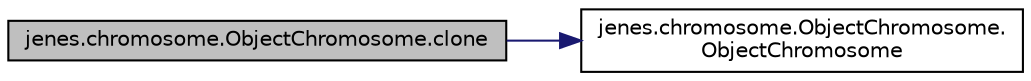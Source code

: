 digraph "jenes.chromosome.ObjectChromosome.clone"
{
  edge [fontname="Helvetica",fontsize="10",labelfontname="Helvetica",labelfontsize="10"];
  node [fontname="Helvetica",fontsize="10",shape=record];
  rankdir="LR";
  Node1 [label="jenes.chromosome.ObjectChromosome.clone",height=0.2,width=0.4,color="black", fillcolor="grey75", style="filled" fontcolor="black"];
  Node1 -> Node2 [color="midnightblue",fontsize="10",style="solid",fontname="Helvetica"];
  Node2 [label="jenes.chromosome.ObjectChromosome.\lObjectChromosome",height=0.2,width=0.4,color="black", fillcolor="white", style="filled",URL="$classjenes_1_1chromosome_1_1_object_chromosome.html#a5af7d34bc1f7260dca1dc5c38135f4a4"];
}
